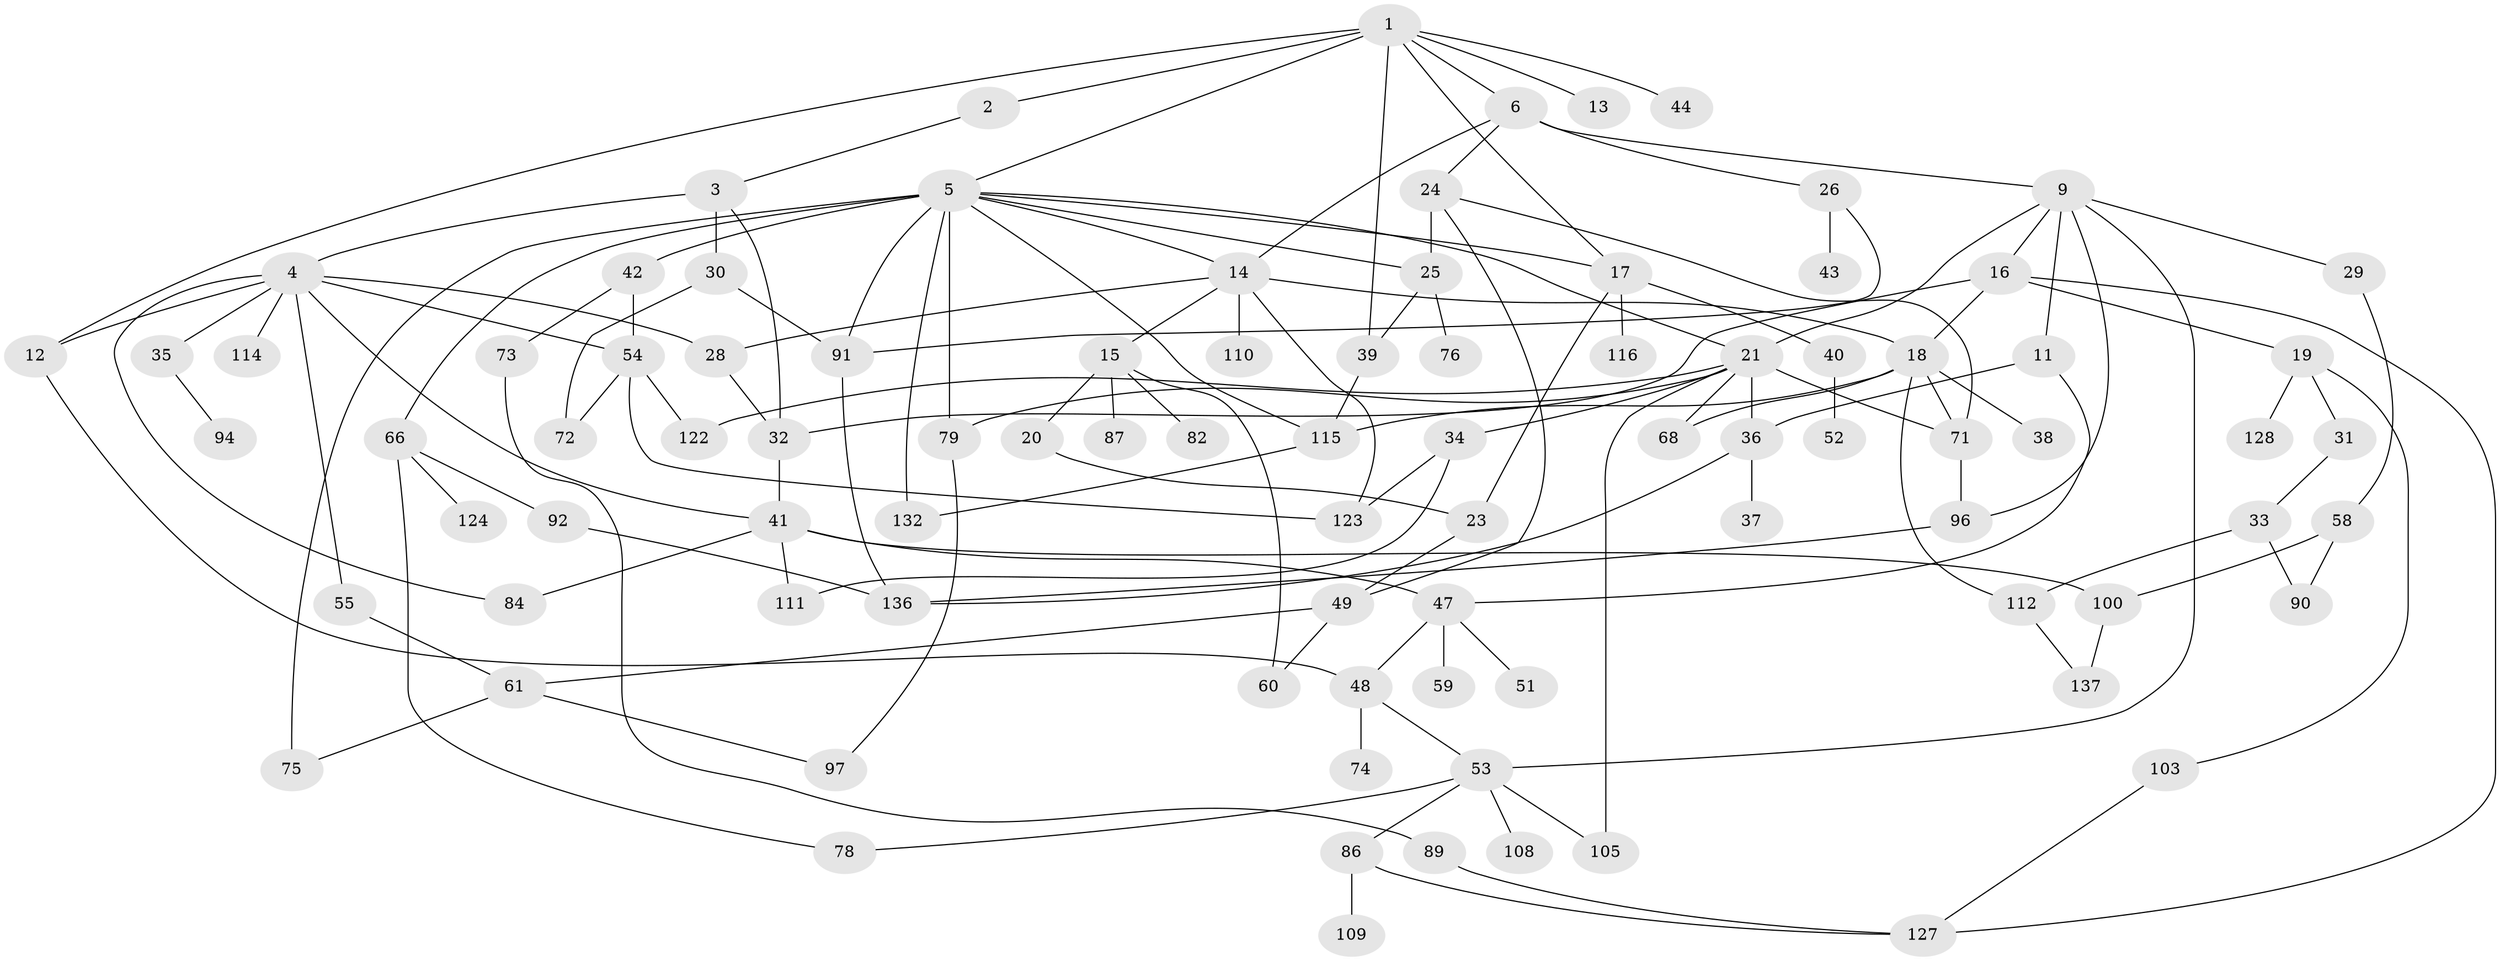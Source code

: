 // original degree distribution, {5: 0.10144927536231885, 2: 0.3333333333333333, 7: 0.014492753623188406, 4: 0.11594202898550725, 3: 0.2028985507246377, 1: 0.2028985507246377, 6: 0.021739130434782608, 8: 0.007246376811594203}
// Generated by graph-tools (version 1.1) at 2025/10/02/27/25 16:10:51]
// undirected, 91 vertices, 140 edges
graph export_dot {
graph [start="1"]
  node [color=gray90,style=filled];
  1 [super="+8"];
  2;
  3 [super="+93"];
  4 [super="+7"];
  5 [super="+46"];
  6;
  9 [super="+10"];
  11;
  12 [super="+63"];
  13;
  14 [super="+102"];
  15;
  16 [super="+113"];
  17 [super="+57"];
  18 [super="+77"];
  19 [super="+50"];
  20;
  21 [super="+22"];
  23 [super="+62"];
  24 [super="+27"];
  25 [super="+83"];
  26;
  28;
  29;
  30 [super="+64"];
  31 [super="+81"];
  32 [super="+45"];
  33 [super="+117"];
  34 [super="+99"];
  35;
  36 [super="+131"];
  37 [super="+69"];
  38;
  39 [super="+70"];
  40 [super="+65"];
  41 [super="+129"];
  42 [super="+67"];
  43;
  44;
  47 [super="+88"];
  48 [super="+121"];
  49 [super="+56"];
  51;
  52 [super="+98"];
  53 [super="+80"];
  54;
  55;
  58 [super="+119"];
  59;
  60;
  61 [super="+125"];
  66;
  68 [super="+106"];
  71 [super="+85"];
  72 [super="+118"];
  73;
  74;
  75;
  76;
  78 [super="+104"];
  79 [super="+126"];
  82;
  84 [super="+95"];
  86;
  87;
  89;
  90;
  91 [super="+134"];
  92 [super="+107"];
  94;
  96 [super="+135"];
  97;
  100 [super="+101"];
  103;
  105;
  108;
  109;
  110;
  111;
  112 [super="+120"];
  114;
  115;
  116 [super="+133"];
  122 [super="+130"];
  123 [super="+138"];
  124;
  127;
  128;
  132;
  136;
  137;
  1 -- 2;
  1 -- 5;
  1 -- 6;
  1 -- 13;
  1 -- 17;
  1 -- 39;
  1 -- 44;
  1 -- 12;
  2 -- 3;
  3 -- 4;
  3 -- 30 [weight=2];
  3 -- 32;
  4 -- 12;
  4 -- 35;
  4 -- 41;
  4 -- 114;
  4 -- 28;
  4 -- 54;
  4 -- 55;
  4 -- 84;
  5 -- 14;
  5 -- 21;
  5 -- 25;
  5 -- 42;
  5 -- 132 [weight=2];
  5 -- 66;
  5 -- 75;
  5 -- 79;
  5 -- 17;
  5 -- 115;
  5 -- 91;
  6 -- 9;
  6 -- 24;
  6 -- 26;
  6 -- 14;
  9 -- 11;
  9 -- 16;
  9 -- 29;
  9 -- 96;
  9 -- 53;
  9 -- 21;
  11 -- 36;
  11 -- 47;
  12 -- 48;
  14 -- 15;
  14 -- 28;
  14 -- 110;
  14 -- 18;
  14 -- 123;
  15 -- 20;
  15 -- 60;
  15 -- 82;
  15 -- 87;
  16 -- 18;
  16 -- 19;
  16 -- 127;
  16 -- 32;
  17 -- 23;
  17 -- 40;
  17 -- 116;
  18 -- 38;
  18 -- 115;
  18 -- 71;
  18 -- 112;
  18 -- 68;
  19 -- 31;
  19 -- 103;
  19 -- 128;
  20 -- 23;
  21 -- 105;
  21 -- 34;
  21 -- 68;
  21 -- 36;
  21 -- 122;
  21 -- 79;
  21 -- 71;
  23 -- 49;
  24 -- 71;
  24 -- 25;
  24 -- 49;
  25 -- 76;
  25 -- 39;
  26 -- 43;
  26 -- 91;
  28 -- 32;
  29 -- 58;
  30 -- 72;
  30 -- 91;
  31 -- 33;
  32 -- 41;
  33 -- 90;
  33 -- 112;
  34 -- 123;
  34 -- 111;
  35 -- 94;
  36 -- 37;
  36 -- 136;
  39 -- 115;
  40 -- 52;
  41 -- 84;
  41 -- 100;
  41 -- 111;
  41 -- 47;
  42 -- 54;
  42 -- 73;
  47 -- 51;
  47 -- 59;
  47 -- 48;
  48 -- 74;
  48 -- 53;
  49 -- 61;
  49 -- 60;
  53 -- 86;
  53 -- 108;
  53 -- 78;
  53 -- 105;
  54 -- 122;
  54 -- 123;
  54 -- 72;
  55 -- 61;
  58 -- 90;
  58 -- 100;
  61 -- 97;
  61 -- 75;
  66 -- 78;
  66 -- 92;
  66 -- 124;
  71 -- 96;
  73 -- 89;
  79 -- 97;
  86 -- 109;
  86 -- 127;
  89 -- 127;
  91 -- 136;
  92 -- 136;
  96 -- 136;
  100 -- 137;
  103 -- 127;
  112 -- 137;
  115 -- 132;
}
